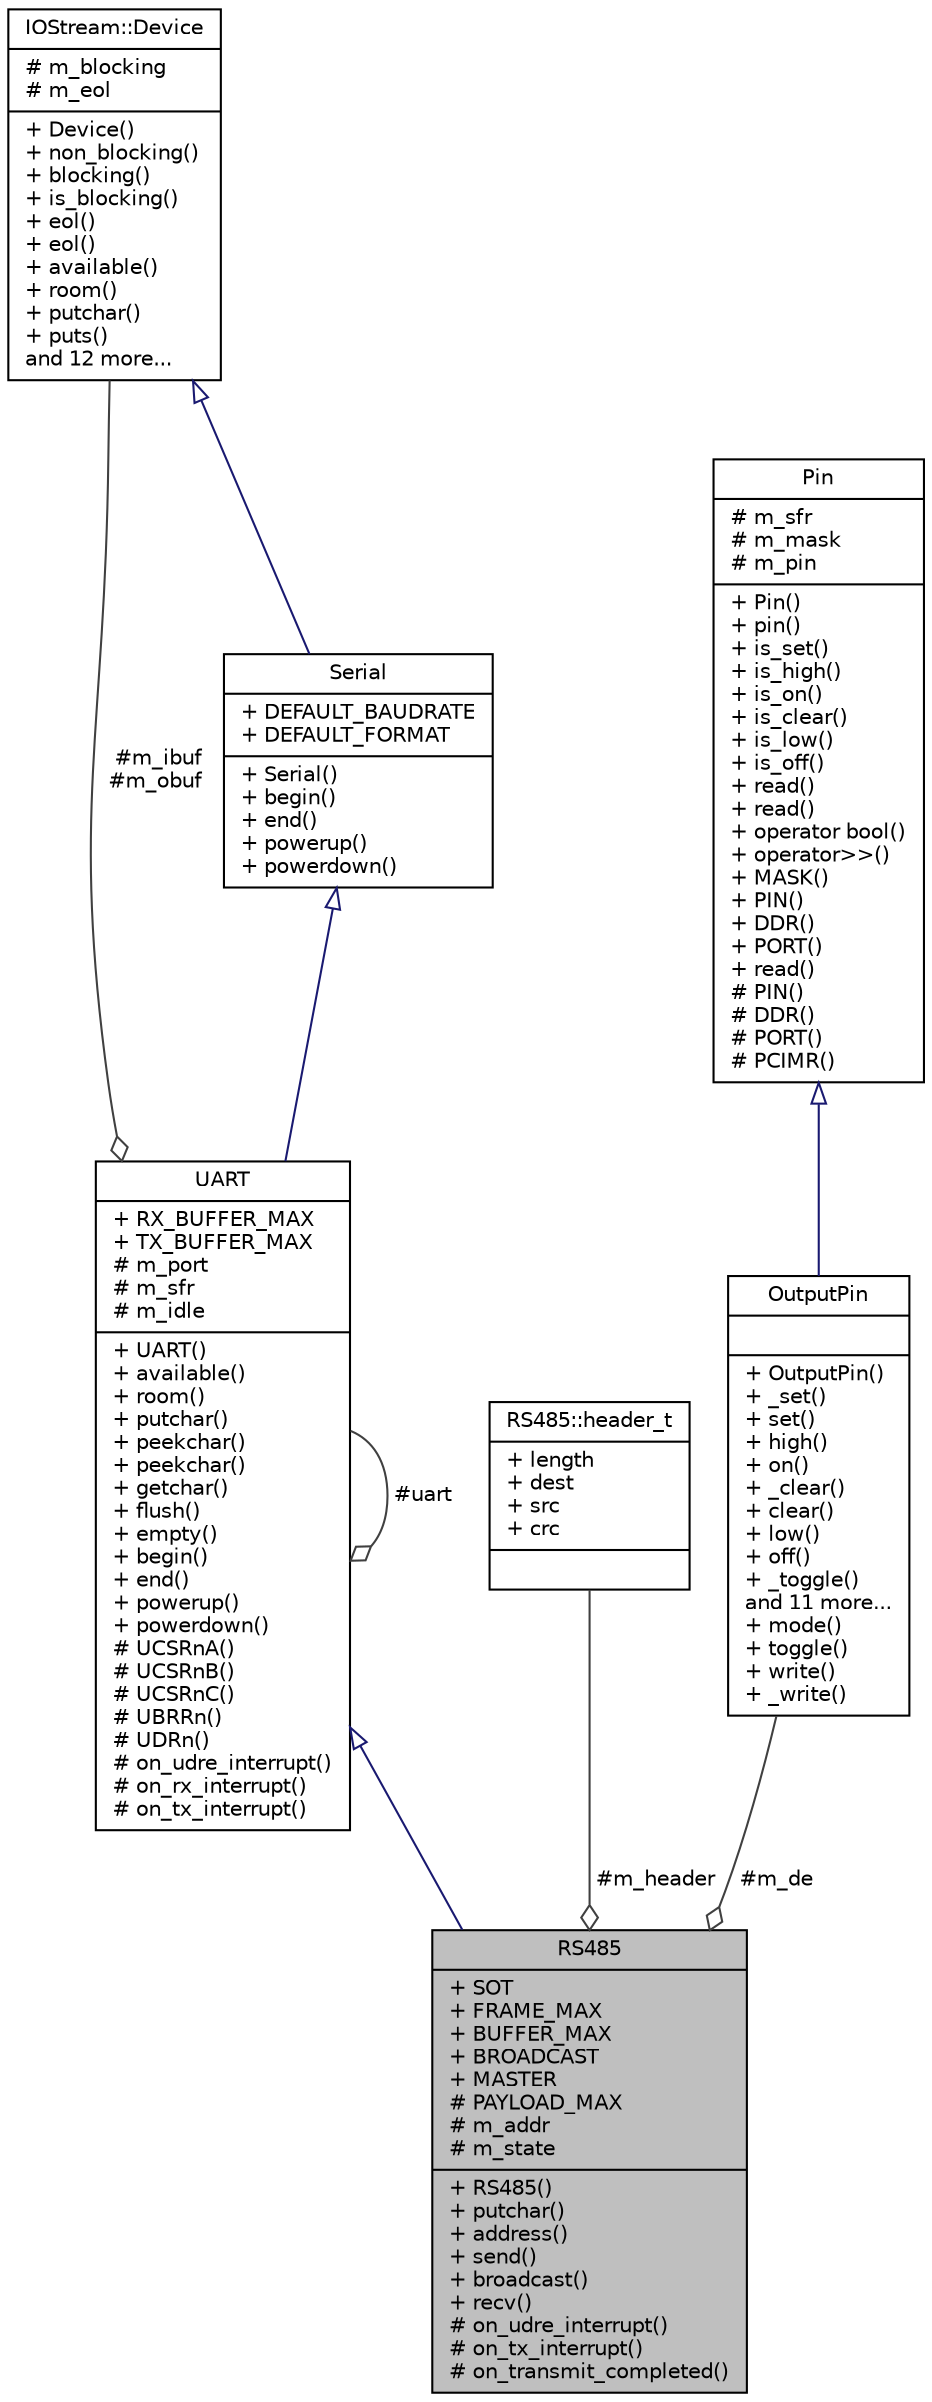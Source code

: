 digraph "RS485"
{
  edge [fontname="Helvetica",fontsize="10",labelfontname="Helvetica",labelfontsize="10"];
  node [fontname="Helvetica",fontsize="10",shape=record];
  Node1 [label="{RS485\n|+ SOT\l+ FRAME_MAX\l+ BUFFER_MAX\l+ BROADCAST\l+ MASTER\l# PAYLOAD_MAX\l# m_addr\l# m_state\l|+ RS485()\l+ putchar()\l+ address()\l+ send()\l+ broadcast()\l+ recv()\l# on_udre_interrupt()\l# on_tx_interrupt()\l# on_transmit_completed()\l}",height=0.2,width=0.4,color="black", fillcolor="grey75", style="filled", fontcolor="black"];
  Node2 -> Node1 [dir="back",color="midnightblue",fontsize="10",style="solid",arrowtail="onormal",fontname="Helvetica"];
  Node2 [label="{UART\n|+ RX_BUFFER_MAX\l+ TX_BUFFER_MAX\l# m_port\l# m_sfr\l# m_idle\l|+ UART()\l+ available()\l+ room()\l+ putchar()\l+ peekchar()\l+ peekchar()\l+ getchar()\l+ flush()\l+ empty()\l+ begin()\l+ end()\l+ powerup()\l+ powerdown()\l# UCSRnA()\l# UCSRnB()\l# UCSRnC()\l# UBRRn()\l# UDRn()\l# on_udre_interrupt()\l# on_rx_interrupt()\l# on_tx_interrupt()\l}",height=0.2,width=0.4,color="black", fillcolor="white", style="filled",URL="$d6/d83/classUART.html"];
  Node3 -> Node2 [dir="back",color="midnightblue",fontsize="10",style="solid",arrowtail="onormal",fontname="Helvetica"];
  Node3 [label="{Serial\n|+ DEFAULT_BAUDRATE\l+ DEFAULT_FORMAT\l|+ Serial()\l+ begin()\l+ end()\l+ powerup()\l+ powerdown()\l}",height=0.2,width=0.4,color="black", fillcolor="white", style="filled",URL="$da/d40/classSerial.html"];
  Node4 -> Node3 [dir="back",color="midnightblue",fontsize="10",style="solid",arrowtail="onormal",fontname="Helvetica"];
  Node4 [label="{IOStream::Device\n|# m_blocking\l# m_eol\l|+ Device()\l+ non_blocking()\l+ blocking()\l+ is_blocking()\l+ eol()\l+ eol()\l+ available()\l+ room()\l+ putchar()\l+ puts()\land 12 more...\l}",height=0.2,width=0.4,color="black", fillcolor="white", style="filled",URL="$d5/d57/classIOStream_1_1Device.html"];
  Node4 -> Node2 [color="grey25",fontsize="10",style="solid",label=" #m_ibuf\n#m_obuf" ,arrowhead="odiamond",fontname="Helvetica"];
  Node2 -> Node2 [color="grey25",fontsize="10",style="solid",label=" #uart" ,arrowhead="odiamond",fontname="Helvetica"];
  Node5 -> Node1 [color="grey25",fontsize="10",style="solid",label=" #m_header" ,arrowhead="odiamond",fontname="Helvetica"];
  Node5 [label="{RS485::header_t\n|+ length\l+ dest\l+ src\l+ crc\l|}",height=0.2,width=0.4,color="black", fillcolor="white", style="filled",URL="$d0/dbe/structRS485_1_1header__t.html"];
  Node6 -> Node1 [color="grey25",fontsize="10",style="solid",label=" #m_de" ,arrowhead="odiamond",fontname="Helvetica"];
  Node6 [label="{OutputPin\n||+ OutputPin()\l+ _set()\l+ set()\l+ high()\l+ on()\l+ _clear()\l+ clear()\l+ low()\l+ off()\l+ _toggle()\land 11 more...\l+ mode()\l+ toggle()\l+ write()\l+ _write()\l}",height=0.2,width=0.4,color="black", fillcolor="white", style="filled",URL="$d2/d86/classOutputPin.html"];
  Node7 -> Node6 [dir="back",color="midnightblue",fontsize="10",style="solid",arrowtail="onormal",fontname="Helvetica"];
  Node7 [label="{Pin\n|# m_sfr\l# m_mask\l# m_pin\l|+ Pin()\l+ pin()\l+ is_set()\l+ is_high()\l+ is_on()\l+ is_clear()\l+ is_low()\l+ is_off()\l+ read()\l+ read()\l+ operator bool()\l+ operator\>\>()\l+ MASK()\l+ PIN()\l+ DDR()\l+ PORT()\l+ read()\l# PIN()\l# DDR()\l# PORT()\l# PCIMR()\l}",height=0.2,width=0.4,color="black", fillcolor="white", style="filled",URL="$da/da0/classPin.html"];
}
